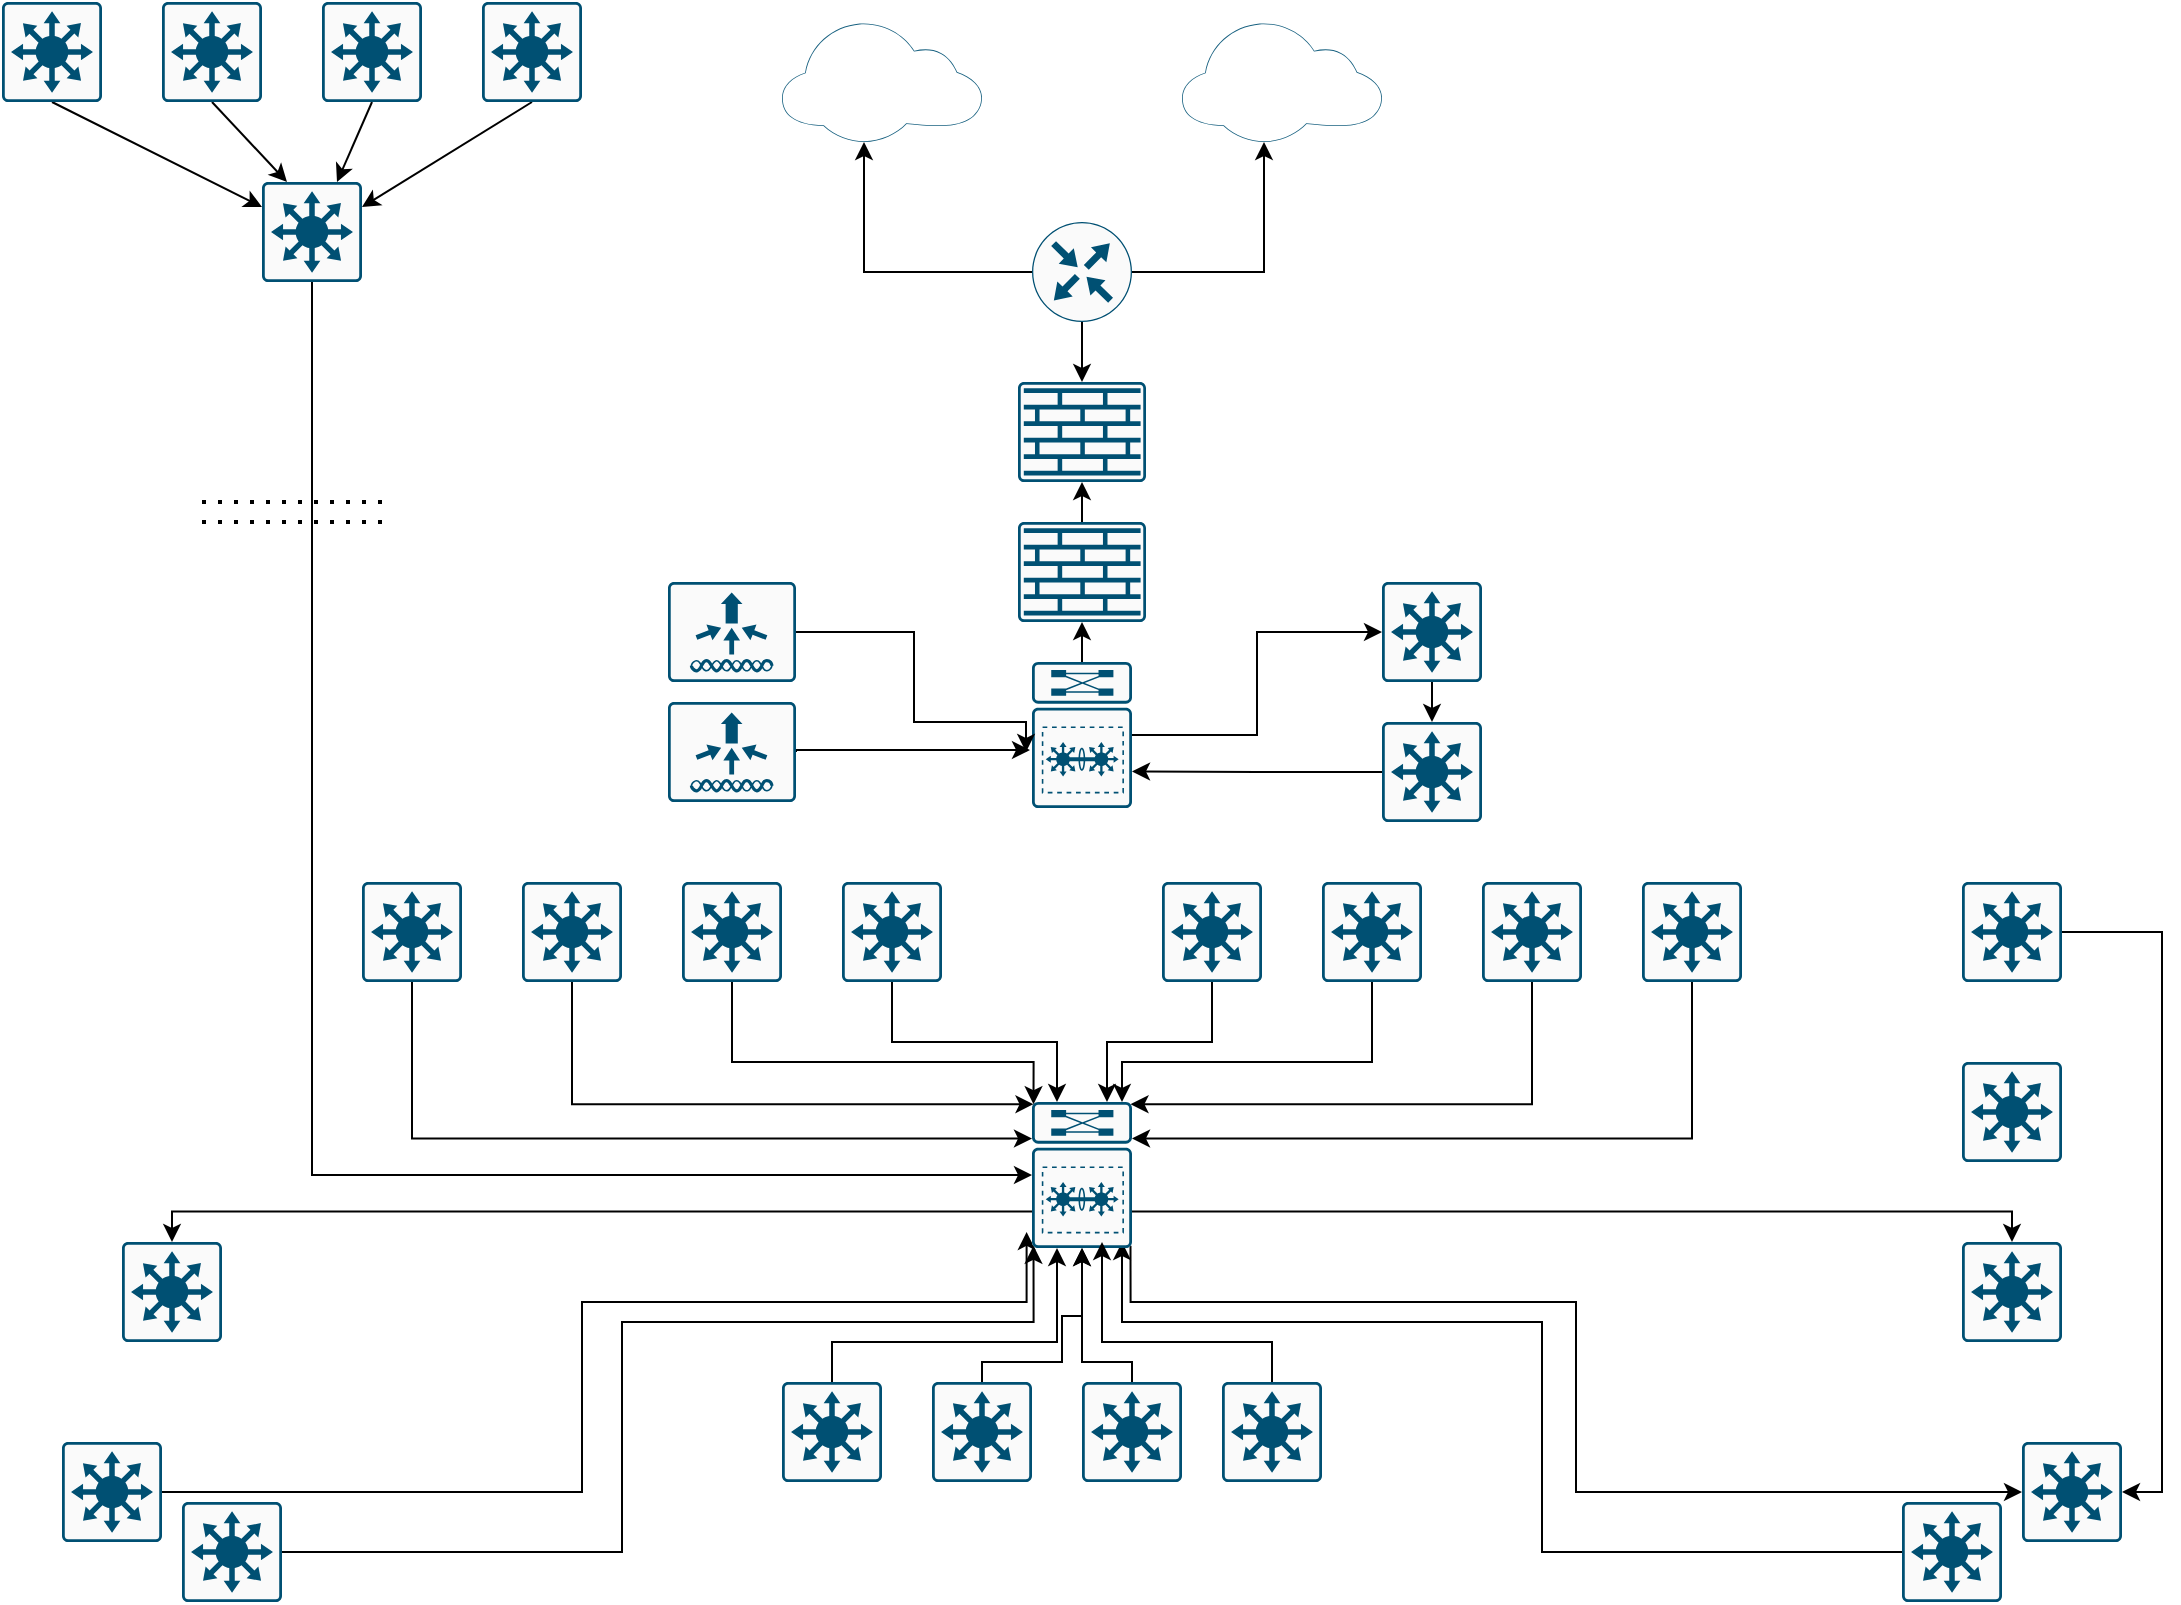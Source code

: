 <mxfile version="18.0.2" type="github">
  <diagram id="FriN-vtPURFgTbw2qRA8" name="Page-1">
    <mxGraphModel dx="1422" dy="761" grid="1" gridSize="10" guides="1" tooltips="1" connect="1" arrows="1" fold="1" page="1" pageScale="1" pageWidth="1100" pageHeight="850" math="0" shadow="0">
      <root>
        <mxCell id="0" />
        <mxCell id="1" parent="0" />
        <mxCell id="OypqnE4JQ_PSxYISH2HQ-80" style="edgeStyle=orthogonalEdgeStyle;rounded=0;orthogonalLoop=1;jettySize=auto;html=1;exitX=1;exitY=0.5;exitDx=0;exitDy=0;exitPerimeter=0;entryX=-0.054;entryY=0.89;entryDx=0;entryDy=0;entryPerimeter=0;" parent="1" source="OypqnE4JQ_PSxYISH2HQ-9" target="OypqnE4JQ_PSxYISH2HQ-18" edge="1">
          <mxGeometry relative="1" as="geometry">
            <Array as="points">
              <mxPoint x="300" y="775" />
              <mxPoint x="300" y="680" />
              <mxPoint x="522" y="680" />
            </Array>
          </mxGeometry>
        </mxCell>
        <mxCell id="OypqnE4JQ_PSxYISH2HQ-9" value="" style="sketch=0;points=[[0.015,0.015,0],[0.985,0.015,0],[0.985,0.985,0],[0.015,0.985,0],[0.25,0,0],[0.5,0,0],[0.75,0,0],[1,0.25,0],[1,0.5,0],[1,0.75,0],[0.75,1,0],[0.5,1,0],[0.25,1,0],[0,0.75,0],[0,0.5,0],[0,0.25,0]];verticalLabelPosition=bottom;html=1;verticalAlign=top;aspect=fixed;align=center;pointerEvents=1;shape=mxgraph.cisco19.rect;prIcon=l3_switch;fillColor=#FAFAFA;strokeColor=#005073;" parent="1" vertex="1">
          <mxGeometry x="40" y="750" width="50" height="50" as="geometry" />
        </mxCell>
        <mxCell id="OypqnE4JQ_PSxYISH2HQ-72" style="edgeStyle=orthogonalEdgeStyle;rounded=0;orthogonalLoop=1;jettySize=auto;html=1;exitX=1;exitY=0.5;exitDx=0;exitDy=0;exitPerimeter=0;entryX=0.015;entryY=0.985;entryDx=0;entryDy=0;entryPerimeter=0;" parent="1" source="OypqnE4JQ_PSxYISH2HQ-10" target="OypqnE4JQ_PSxYISH2HQ-18" edge="1">
          <mxGeometry relative="1" as="geometry">
            <Array as="points">
              <mxPoint x="320" y="805" />
              <mxPoint x="320" y="690" />
              <mxPoint x="526" y="690" />
            </Array>
          </mxGeometry>
        </mxCell>
        <mxCell id="OypqnE4JQ_PSxYISH2HQ-10" value="" style="sketch=0;points=[[0.015,0.015,0],[0.985,0.015,0],[0.985,0.985,0],[0.015,0.985,0],[0.25,0,0],[0.5,0,0],[0.75,0,0],[1,0.25,0],[1,0.5,0],[1,0.75,0],[0.75,1,0],[0.5,1,0],[0.25,1,0],[0,0.75,0],[0,0.5,0],[0,0.25,0]];verticalLabelPosition=bottom;html=1;verticalAlign=top;aspect=fixed;align=center;pointerEvents=1;shape=mxgraph.cisco19.rect;prIcon=l3_switch;fillColor=#FAFAFA;strokeColor=#005073;" parent="1" vertex="1">
          <mxGeometry x="100" y="780" width="50" height="50" as="geometry" />
        </mxCell>
        <mxCell id="OypqnE4JQ_PSxYISH2HQ-11" value="" style="sketch=0;points=[[0.015,0.015,0],[0.985,0.015,0],[0.985,0.985,0],[0.015,0.985,0],[0.25,0,0],[0.5,0,0],[0.75,0,0],[1,0.25,0],[1,0.5,0],[1,0.75,0],[0.75,1,0],[0.5,1,0],[0.25,1,0],[0,0.75,0],[0,0.5,0],[0,0.25,0]];verticalLabelPosition=bottom;html=1;verticalAlign=top;aspect=fixed;align=center;pointerEvents=1;shape=mxgraph.cisco19.rect;prIcon=l3_switch;fillColor=#FAFAFA;strokeColor=#005073;" parent="1" vertex="1">
          <mxGeometry x="70" y="650" width="50" height="50" as="geometry" />
        </mxCell>
        <mxCell id="OypqnE4JQ_PSxYISH2HQ-36" style="edgeStyle=orthogonalEdgeStyle;rounded=0;orthogonalLoop=1;jettySize=auto;html=1;exitX=1;exitY=0.5;exitDx=0;exitDy=0;exitPerimeter=0;entryX=1;entryY=0.5;entryDx=0;entryDy=0;entryPerimeter=0;" parent="1" source="OypqnE4JQ_PSxYISH2HQ-12" target="OypqnE4JQ_PSxYISH2HQ-16" edge="1">
          <mxGeometry relative="1" as="geometry" />
        </mxCell>
        <mxCell id="OypqnE4JQ_PSxYISH2HQ-12" value="" style="sketch=0;points=[[0.015,0.015,0],[0.985,0.015,0],[0.985,0.985,0],[0.015,0.985,0],[0.25,0,0],[0.5,0,0],[0.75,0,0],[1,0.25,0],[1,0.5,0],[1,0.75,0],[0.75,1,0],[0.5,1,0],[0.25,1,0],[0,0.75,0],[0,0.5,0],[0,0.25,0]];verticalLabelPosition=bottom;html=1;verticalAlign=top;aspect=fixed;align=center;pointerEvents=1;shape=mxgraph.cisco19.rect;prIcon=l3_switch;fillColor=#FAFAFA;strokeColor=#005073;" parent="1" vertex="1">
          <mxGeometry x="990" y="470" width="50" height="50" as="geometry" />
        </mxCell>
        <mxCell id="OypqnE4JQ_PSxYISH2HQ-13" value="" style="sketch=0;points=[[0.015,0.015,0],[0.985,0.015,0],[0.985,0.985,0],[0.015,0.985,0],[0.25,0,0],[0.5,0,0],[0.75,0,0],[1,0.25,0],[1,0.5,0],[1,0.75,0],[0.75,1,0],[0.5,1,0],[0.25,1,0],[0,0.75,0],[0,0.5,0],[0,0.25,0]];verticalLabelPosition=bottom;html=1;verticalAlign=top;aspect=fixed;align=center;pointerEvents=1;shape=mxgraph.cisco19.rect;prIcon=l3_switch;fillColor=#FAFAFA;strokeColor=#005073;" parent="1" vertex="1">
          <mxGeometry x="990" y="560" width="50" height="50" as="geometry" />
        </mxCell>
        <object label="" id="OypqnE4JQ_PSxYISH2HQ-14">
          <mxCell style="sketch=0;points=[[0.015,0.015,0],[0.985,0.015,0],[0.985,0.985,0],[0.015,0.985,0],[0.25,0,0],[0.5,0,0],[0.75,0,0],[1,0.25,0],[1,0.5,0],[1,0.75,0],[0.75,1,0],[0.5,1,0],[0.25,1,0],[0,0.75,0],[0,0.5,0],[0,0.25,0]];verticalLabelPosition=bottom;html=1;verticalAlign=top;aspect=fixed;align=center;pointerEvents=1;shape=mxgraph.cisco19.rect;prIcon=l3_switch;fillColor=#FAFAFA;strokeColor=#005073;" parent="1" vertex="1">
            <mxGeometry x="990" y="650" width="50" height="50" as="geometry" />
          </mxCell>
        </object>
        <mxCell id="OypqnE4JQ_PSxYISH2HQ-74" style="edgeStyle=orthogonalEdgeStyle;rounded=0;orthogonalLoop=1;jettySize=auto;html=1;exitX=0;exitY=0.5;exitDx=0;exitDy=0;exitPerimeter=0;" parent="1" source="OypqnE4JQ_PSxYISH2HQ-15" edge="1">
          <mxGeometry relative="1" as="geometry">
            <mxPoint x="570" y="650" as="targetPoint" />
            <Array as="points">
              <mxPoint x="780" y="805" />
              <mxPoint x="780" y="690" />
              <mxPoint x="570" y="690" />
            </Array>
          </mxGeometry>
        </mxCell>
        <mxCell id="OypqnE4JQ_PSxYISH2HQ-15" value="" style="sketch=0;points=[[0.015,0.015,0],[0.985,0.015,0],[0.985,0.985,0],[0.015,0.985,0],[0.25,0,0],[0.5,0,0],[0.75,0,0],[1,0.25,0],[1,0.5,0],[1,0.75,0],[0.75,1,0],[0.5,1,0],[0.25,1,0],[0,0.75,0],[0,0.5,0],[0,0.25,0]];verticalLabelPosition=bottom;html=1;verticalAlign=top;aspect=fixed;align=center;pointerEvents=1;shape=mxgraph.cisco19.rect;prIcon=l3_switch;fillColor=#FAFAFA;strokeColor=#005073;" parent="1" vertex="1">
          <mxGeometry x="960" y="780" width="50" height="50" as="geometry" />
        </mxCell>
        <mxCell id="OypqnE4JQ_PSxYISH2HQ-16" value="" style="sketch=0;points=[[0.015,0.015,0],[0.985,0.015,0],[0.985,0.985,0],[0.015,0.985,0],[0.25,0,0],[0.5,0,0],[0.75,0,0],[1,0.25,0],[1,0.5,0],[1,0.75,0],[0.75,1,0],[0.5,1,0],[0.25,1,0],[0,0.75,0],[0,0.5,0],[0,0.25,0]];verticalLabelPosition=bottom;html=1;verticalAlign=top;aspect=fixed;align=center;pointerEvents=1;shape=mxgraph.cisco19.rect;prIcon=l3_switch;fillColor=#FAFAFA;strokeColor=#005073;" parent="1" vertex="1">
          <mxGeometry x="1020" y="750" width="50" height="50" as="geometry" />
        </mxCell>
        <mxCell id="OypqnE4JQ_PSxYISH2HQ-69" style="edgeStyle=orthogonalEdgeStyle;rounded=0;orthogonalLoop=1;jettySize=auto;html=1;exitX=0;exitY=0.75;exitDx=0;exitDy=0;exitPerimeter=0;entryX=0.5;entryY=0;entryDx=0;entryDy=0;entryPerimeter=0;" parent="1" source="OypqnE4JQ_PSxYISH2HQ-18" target="OypqnE4JQ_PSxYISH2HQ-11" edge="1">
          <mxGeometry relative="1" as="geometry">
            <Array as="points">
              <mxPoint x="95" y="635" />
            </Array>
          </mxGeometry>
        </mxCell>
        <mxCell id="OypqnE4JQ_PSxYISH2HQ-70" style="edgeStyle=orthogonalEdgeStyle;rounded=0;orthogonalLoop=1;jettySize=auto;html=1;exitX=1;exitY=0.75;exitDx=0;exitDy=0;exitPerimeter=0;entryX=0.5;entryY=0;entryDx=0;entryDy=0;entryPerimeter=0;" parent="1" source="OypqnE4JQ_PSxYISH2HQ-18" target="OypqnE4JQ_PSxYISH2HQ-14" edge="1">
          <mxGeometry relative="1" as="geometry">
            <Array as="points">
              <mxPoint x="1015" y="635" />
            </Array>
          </mxGeometry>
        </mxCell>
        <mxCell id="OypqnE4JQ_PSxYISH2HQ-73" style="edgeStyle=orthogonalEdgeStyle;rounded=0;orthogonalLoop=1;jettySize=auto;html=1;exitX=0.985;exitY=0.985;exitDx=0;exitDy=0;exitPerimeter=0;entryX=0;entryY=0.5;entryDx=0;entryDy=0;entryPerimeter=0;" parent="1" source="OypqnE4JQ_PSxYISH2HQ-18" target="OypqnE4JQ_PSxYISH2HQ-16" edge="1">
          <mxGeometry relative="1" as="geometry">
            <Array as="points">
              <mxPoint x="574" y="680" />
              <mxPoint x="797" y="680" />
              <mxPoint x="797" y="775" />
            </Array>
          </mxGeometry>
        </mxCell>
        <mxCell id="OypqnE4JQ_PSxYISH2HQ-18" value="" style="sketch=0;points=[[0.015,0.015,0],[0.985,0.015,0],[0.985,0.985,0],[0.015,0.985,0],[0.25,0,0],[0.5,0,0],[0.75,0,0],[1,0.25,0],[1,0.5,0],[1,0.75,0],[0.75,1,0],[0.5,1,0],[0.25,1,0],[0,0.75,0],[0,0.5,0],[0,0.25,0]];verticalLabelPosition=bottom;html=1;verticalAlign=top;aspect=fixed;align=center;pointerEvents=1;shape=mxgraph.cisco19.rect;prIcon=6500_vss;fillColor=#FAFAFA;strokeColor=#005073;" parent="1" vertex="1">
          <mxGeometry x="525" y="580" width="50" height="73" as="geometry" />
        </mxCell>
        <mxCell id="OypqnE4JQ_PSxYISH2HQ-25" style="edgeStyle=none;rounded=0;orthogonalLoop=1;jettySize=auto;html=1;exitX=0.5;exitY=1;exitDx=0;exitDy=0;exitPerimeter=0;entryX=0;entryY=0.25;entryDx=0;entryDy=0;entryPerimeter=0;" parent="1" source="OypqnE4JQ_PSxYISH2HQ-19" target="OypqnE4JQ_PSxYISH2HQ-20" edge="1">
          <mxGeometry relative="1" as="geometry" />
        </mxCell>
        <mxCell id="OypqnE4JQ_PSxYISH2HQ-19" value="" style="sketch=0;points=[[0.015,0.015,0],[0.985,0.015,0],[0.985,0.985,0],[0.015,0.985,0],[0.25,0,0],[0.5,0,0],[0.75,0,0],[1,0.25,0],[1,0.5,0],[1,0.75,0],[0.75,1,0],[0.5,1,0],[0.25,1,0],[0,0.75,0],[0,0.5,0],[0,0.25,0]];verticalLabelPosition=bottom;html=1;verticalAlign=top;aspect=fixed;align=center;pointerEvents=1;shape=mxgraph.cisco19.rect;prIcon=l3_switch;fillColor=#FAFAFA;strokeColor=#005073;" parent="1" vertex="1">
          <mxGeometry x="10" y="30" width="50" height="50" as="geometry" />
        </mxCell>
        <mxCell id="OypqnE4JQ_PSxYISH2HQ-46" style="edgeStyle=orthogonalEdgeStyle;rounded=0;orthogonalLoop=1;jettySize=auto;html=1;exitX=0.5;exitY=1;exitDx=0;exitDy=0;exitPerimeter=0;entryX=0;entryY=0.5;entryDx=0;entryDy=0;entryPerimeter=0;" parent="1" source="OypqnE4JQ_PSxYISH2HQ-20" target="OypqnE4JQ_PSxYISH2HQ-18" edge="1">
          <mxGeometry relative="1" as="geometry" />
        </mxCell>
        <mxCell id="OypqnE4JQ_PSxYISH2HQ-20" value="" style="sketch=0;points=[[0.015,0.015,0],[0.985,0.015,0],[0.985,0.985,0],[0.015,0.985,0],[0.25,0,0],[0.5,0,0],[0.75,0,0],[1,0.25,0],[1,0.5,0],[1,0.75,0],[0.75,1,0],[0.5,1,0],[0.25,1,0],[0,0.75,0],[0,0.5,0],[0,0.25,0]];verticalLabelPosition=bottom;html=1;verticalAlign=top;aspect=fixed;align=center;pointerEvents=1;shape=mxgraph.cisco19.rect;prIcon=l3_switch;fillColor=#FAFAFA;strokeColor=#005073;" parent="1" vertex="1">
          <mxGeometry x="140" y="120" width="50" height="50" as="geometry" />
        </mxCell>
        <mxCell id="OypqnE4JQ_PSxYISH2HQ-26" style="edgeStyle=none;rounded=0;orthogonalLoop=1;jettySize=auto;html=1;exitX=0.5;exitY=1;exitDx=0;exitDy=0;exitPerimeter=0;entryX=0.25;entryY=0;entryDx=0;entryDy=0;entryPerimeter=0;" parent="1" source="OypqnE4JQ_PSxYISH2HQ-21" target="OypqnE4JQ_PSxYISH2HQ-20" edge="1">
          <mxGeometry relative="1" as="geometry" />
        </mxCell>
        <mxCell id="OypqnE4JQ_PSxYISH2HQ-21" value="" style="sketch=0;points=[[0.015,0.015,0],[0.985,0.015,0],[0.985,0.985,0],[0.015,0.985,0],[0.25,0,0],[0.5,0,0],[0.75,0,0],[1,0.25,0],[1,0.5,0],[1,0.75,0],[0.75,1,0],[0.5,1,0],[0.25,1,0],[0,0.75,0],[0,0.5,0],[0,0.25,0]];verticalLabelPosition=bottom;html=1;verticalAlign=top;aspect=fixed;align=center;pointerEvents=1;shape=mxgraph.cisco19.rect;prIcon=l3_switch;fillColor=#FAFAFA;strokeColor=#005073;" parent="1" vertex="1">
          <mxGeometry x="90" y="30" width="50" height="50" as="geometry" />
        </mxCell>
        <mxCell id="OypqnE4JQ_PSxYISH2HQ-27" style="edgeStyle=none;rounded=0;orthogonalLoop=1;jettySize=auto;html=1;exitX=0.5;exitY=1;exitDx=0;exitDy=0;exitPerimeter=0;entryX=0.75;entryY=0;entryDx=0;entryDy=0;entryPerimeter=0;" parent="1" source="OypqnE4JQ_PSxYISH2HQ-22" target="OypqnE4JQ_PSxYISH2HQ-20" edge="1">
          <mxGeometry relative="1" as="geometry" />
        </mxCell>
        <mxCell id="OypqnE4JQ_PSxYISH2HQ-22" value="" style="sketch=0;points=[[0.015,0.015,0],[0.985,0.015,0],[0.985,0.985,0],[0.015,0.985,0],[0.25,0,0],[0.5,0,0],[0.75,0,0],[1,0.25,0],[1,0.5,0],[1,0.75,0],[0.75,1,0],[0.5,1,0],[0.25,1,0],[0,0.75,0],[0,0.5,0],[0,0.25,0]];verticalLabelPosition=bottom;html=1;verticalAlign=top;aspect=fixed;align=center;pointerEvents=1;shape=mxgraph.cisco19.rect;prIcon=l3_switch;fillColor=#FAFAFA;strokeColor=#005073;" parent="1" vertex="1">
          <mxGeometry x="170" y="30" width="50" height="50" as="geometry" />
        </mxCell>
        <mxCell id="OypqnE4JQ_PSxYISH2HQ-28" style="edgeStyle=none;rounded=0;orthogonalLoop=1;jettySize=auto;html=1;exitX=0.5;exitY=1;exitDx=0;exitDy=0;exitPerimeter=0;entryX=1;entryY=0.25;entryDx=0;entryDy=0;entryPerimeter=0;" parent="1" source="OypqnE4JQ_PSxYISH2HQ-23" target="OypqnE4JQ_PSxYISH2HQ-20" edge="1">
          <mxGeometry relative="1" as="geometry" />
        </mxCell>
        <mxCell id="OypqnE4JQ_PSxYISH2HQ-23" value="" style="sketch=0;points=[[0.015,0.015,0],[0.985,0.015,0],[0.985,0.985,0],[0.015,0.985,0],[0.25,0,0],[0.5,0,0],[0.75,0,0],[1,0.25,0],[1,0.5,0],[1,0.75,0],[0.75,1,0],[0.5,1,0],[0.25,1,0],[0,0.75,0],[0,0.5,0],[0,0.25,0]];verticalLabelPosition=bottom;html=1;verticalAlign=top;aspect=fixed;align=center;pointerEvents=1;shape=mxgraph.cisco19.rect;prIcon=l3_switch;fillColor=#FAFAFA;strokeColor=#005073;" parent="1" vertex="1">
          <mxGeometry x="250" y="30" width="50" height="50" as="geometry" />
        </mxCell>
        <mxCell id="OypqnE4JQ_PSxYISH2HQ-49" style="edgeStyle=orthogonalEdgeStyle;rounded=0;orthogonalLoop=1;jettySize=auto;html=1;exitX=0.5;exitY=1;exitDx=0;exitDy=0;exitPerimeter=0;entryX=0;entryY=0.25;entryDx=0;entryDy=0;entryPerimeter=0;" parent="1" source="OypqnE4JQ_PSxYISH2HQ-37" target="OypqnE4JQ_PSxYISH2HQ-18" edge="1">
          <mxGeometry relative="1" as="geometry" />
        </mxCell>
        <mxCell id="OypqnE4JQ_PSxYISH2HQ-37" value="" style="sketch=0;points=[[0.015,0.015,0],[0.985,0.015,0],[0.985,0.985,0],[0.015,0.985,0],[0.25,0,0],[0.5,0,0],[0.75,0,0],[1,0.25,0],[1,0.5,0],[1,0.75,0],[0.75,1,0],[0.5,1,0],[0.25,1,0],[0,0.75,0],[0,0.5,0],[0,0.25,0]];verticalLabelPosition=bottom;html=1;verticalAlign=top;aspect=fixed;align=center;pointerEvents=1;shape=mxgraph.cisco19.rect;prIcon=l3_switch;fillColor=#FAFAFA;strokeColor=#005073;" parent="1" vertex="1">
          <mxGeometry x="190" y="470" width="50" height="50" as="geometry" />
        </mxCell>
        <mxCell id="OypqnE4JQ_PSxYISH2HQ-50" style="edgeStyle=orthogonalEdgeStyle;rounded=0;orthogonalLoop=1;jettySize=auto;html=1;exitX=0.5;exitY=1;exitDx=0;exitDy=0;exitPerimeter=0;entryX=0.015;entryY=0.015;entryDx=0;entryDy=0;entryPerimeter=0;" parent="1" source="OypqnE4JQ_PSxYISH2HQ-38" target="OypqnE4JQ_PSxYISH2HQ-18" edge="1">
          <mxGeometry relative="1" as="geometry" />
        </mxCell>
        <mxCell id="OypqnE4JQ_PSxYISH2HQ-38" value="" style="sketch=0;points=[[0.015,0.015,0],[0.985,0.015,0],[0.985,0.985,0],[0.015,0.985,0],[0.25,0,0],[0.5,0,0],[0.75,0,0],[1,0.25,0],[1,0.5,0],[1,0.75,0],[0.75,1,0],[0.5,1,0],[0.25,1,0],[0,0.75,0],[0,0.5,0],[0,0.25,0]];verticalLabelPosition=bottom;html=1;verticalAlign=top;aspect=fixed;align=center;pointerEvents=1;shape=mxgraph.cisco19.rect;prIcon=l3_switch;fillColor=#FAFAFA;strokeColor=#005073;" parent="1" vertex="1">
          <mxGeometry x="270" y="470" width="50" height="50" as="geometry" />
        </mxCell>
        <mxCell id="OypqnE4JQ_PSxYISH2HQ-64" style="edgeStyle=orthogonalEdgeStyle;rounded=0;orthogonalLoop=1;jettySize=auto;html=1;exitX=0.5;exitY=1;exitDx=0;exitDy=0;exitPerimeter=0;entryX=0.015;entryY=0.015;entryDx=0;entryDy=0;entryPerimeter=0;" parent="1" source="OypqnE4JQ_PSxYISH2HQ-39" target="OypqnE4JQ_PSxYISH2HQ-18" edge="1">
          <mxGeometry relative="1" as="geometry">
            <Array as="points">
              <mxPoint x="375" y="560" />
              <mxPoint x="526" y="560" />
            </Array>
          </mxGeometry>
        </mxCell>
        <mxCell id="OypqnE4JQ_PSxYISH2HQ-39" value="" style="sketch=0;points=[[0.015,0.015,0],[0.985,0.015,0],[0.985,0.985,0],[0.015,0.985,0],[0.25,0,0],[0.5,0,0],[0.75,0,0],[1,0.25,0],[1,0.5,0],[1,0.75,0],[0.75,1,0],[0.5,1,0],[0.25,1,0],[0,0.75,0],[0,0.5,0],[0,0.25,0]];verticalLabelPosition=bottom;html=1;verticalAlign=top;aspect=fixed;align=center;pointerEvents=1;shape=mxgraph.cisco19.rect;prIcon=l3_switch;fillColor=#FAFAFA;strokeColor=#005073;" parent="1" vertex="1">
          <mxGeometry x="350" y="470" width="50" height="50" as="geometry" />
        </mxCell>
        <mxCell id="OypqnE4JQ_PSxYISH2HQ-63" style="edgeStyle=orthogonalEdgeStyle;rounded=0;orthogonalLoop=1;jettySize=auto;html=1;exitX=0.5;exitY=1;exitDx=0;exitDy=0;exitPerimeter=0;entryX=0.25;entryY=0;entryDx=0;entryDy=0;entryPerimeter=0;" parent="1" source="OypqnE4JQ_PSxYISH2HQ-40" target="OypqnE4JQ_PSxYISH2HQ-18" edge="1">
          <mxGeometry relative="1" as="geometry">
            <Array as="points">
              <mxPoint x="455" y="550" />
              <mxPoint x="537" y="550" />
            </Array>
          </mxGeometry>
        </mxCell>
        <mxCell id="OypqnE4JQ_PSxYISH2HQ-40" value="" style="sketch=0;points=[[0.015,0.015,0],[0.985,0.015,0],[0.985,0.985,0],[0.015,0.985,0],[0.25,0,0],[0.5,0,0],[0.75,0,0],[1,0.25,0],[1,0.5,0],[1,0.75,0],[0.75,1,0],[0.5,1,0],[0.25,1,0],[0,0.75,0],[0,0.5,0],[0,0.25,0]];verticalLabelPosition=bottom;html=1;verticalAlign=top;aspect=fixed;align=center;pointerEvents=1;shape=mxgraph.cisco19.rect;prIcon=l3_switch;fillColor=#FAFAFA;strokeColor=#005073;" parent="1" vertex="1">
          <mxGeometry x="430" y="470" width="50" height="50" as="geometry" />
        </mxCell>
        <mxCell id="OypqnE4JQ_PSxYISH2HQ-54" style="edgeStyle=orthogonalEdgeStyle;rounded=0;orthogonalLoop=1;jettySize=auto;html=1;exitX=0.5;exitY=1;exitDx=0;exitDy=0;exitPerimeter=0;entryX=0.75;entryY=0;entryDx=0;entryDy=0;entryPerimeter=0;" parent="1" source="OypqnE4JQ_PSxYISH2HQ-41" target="OypqnE4JQ_PSxYISH2HQ-18" edge="1">
          <mxGeometry relative="1" as="geometry" />
        </mxCell>
        <mxCell id="OypqnE4JQ_PSxYISH2HQ-41" value="" style="sketch=0;points=[[0.015,0.015,0],[0.985,0.015,0],[0.985,0.985,0],[0.015,0.985,0],[0.25,0,0],[0.5,0,0],[0.75,0,0],[1,0.25,0],[1,0.5,0],[1,0.75,0],[0.75,1,0],[0.5,1,0],[0.25,1,0],[0,0.75,0],[0,0.5,0],[0,0.25,0]];verticalLabelPosition=bottom;html=1;verticalAlign=top;aspect=fixed;align=center;pointerEvents=1;shape=mxgraph.cisco19.rect;prIcon=l3_switch;fillColor=#FAFAFA;strokeColor=#005073;" parent="1" vertex="1">
          <mxGeometry x="590" y="470" width="50" height="50" as="geometry" />
        </mxCell>
        <mxCell id="OypqnE4JQ_PSxYISH2HQ-55" style="edgeStyle=orthogonalEdgeStyle;rounded=0;orthogonalLoop=1;jettySize=auto;html=1;exitX=0.5;exitY=1;exitDx=0;exitDy=0;exitPerimeter=0;" parent="1" source="OypqnE4JQ_PSxYISH2HQ-42" edge="1">
          <mxGeometry relative="1" as="geometry">
            <mxPoint x="570" y="580" as="targetPoint" />
            <Array as="points">
              <mxPoint x="695" y="560" />
              <mxPoint x="570" y="560" />
            </Array>
          </mxGeometry>
        </mxCell>
        <mxCell id="OypqnE4JQ_PSxYISH2HQ-42" value="" style="sketch=0;points=[[0.015,0.015,0],[0.985,0.015,0],[0.985,0.985,0],[0.015,0.985,0],[0.25,0,0],[0.5,0,0],[0.75,0,0],[1,0.25,0],[1,0.5,0],[1,0.75,0],[0.75,1,0],[0.5,1,0],[0.25,1,0],[0,0.75,0],[0,0.5,0],[0,0.25,0]];verticalLabelPosition=bottom;html=1;verticalAlign=top;aspect=fixed;align=center;pointerEvents=1;shape=mxgraph.cisco19.rect;prIcon=l3_switch;fillColor=#FAFAFA;strokeColor=#005073;" parent="1" vertex="1">
          <mxGeometry x="670" y="470" width="50" height="50" as="geometry" />
        </mxCell>
        <mxCell id="OypqnE4JQ_PSxYISH2HQ-56" style="edgeStyle=orthogonalEdgeStyle;rounded=0;orthogonalLoop=1;jettySize=auto;html=1;exitX=0.5;exitY=1;exitDx=0;exitDy=0;exitPerimeter=0;entryX=0.985;entryY=0.015;entryDx=0;entryDy=0;entryPerimeter=0;" parent="1" source="OypqnE4JQ_PSxYISH2HQ-43" target="OypqnE4JQ_PSxYISH2HQ-18" edge="1">
          <mxGeometry relative="1" as="geometry" />
        </mxCell>
        <mxCell id="OypqnE4JQ_PSxYISH2HQ-43" value="" style="sketch=0;points=[[0.015,0.015,0],[0.985,0.015,0],[0.985,0.985,0],[0.015,0.985,0],[0.25,0,0],[0.5,0,0],[0.75,0,0],[1,0.25,0],[1,0.5,0],[1,0.75,0],[0.75,1,0],[0.5,1,0],[0.25,1,0],[0,0.75,0],[0,0.5,0],[0,0.25,0]];verticalLabelPosition=bottom;html=1;verticalAlign=top;aspect=fixed;align=center;pointerEvents=1;shape=mxgraph.cisco19.rect;prIcon=l3_switch;fillColor=#FAFAFA;strokeColor=#005073;" parent="1" vertex="1">
          <mxGeometry x="750" y="470" width="50" height="50" as="geometry" />
        </mxCell>
        <mxCell id="OypqnE4JQ_PSxYISH2HQ-57" style="edgeStyle=orthogonalEdgeStyle;rounded=0;orthogonalLoop=1;jettySize=auto;html=1;exitX=0.5;exitY=1;exitDx=0;exitDy=0;exitPerimeter=0;entryX=1;entryY=0.25;entryDx=0;entryDy=0;entryPerimeter=0;" parent="1" source="OypqnE4JQ_PSxYISH2HQ-44" target="OypqnE4JQ_PSxYISH2HQ-18" edge="1">
          <mxGeometry relative="1" as="geometry" />
        </mxCell>
        <mxCell id="OypqnE4JQ_PSxYISH2HQ-44" value="" style="sketch=0;points=[[0.015,0.015,0],[0.985,0.015,0],[0.985,0.985,0],[0.015,0.985,0],[0.25,0,0],[0.5,0,0],[0.75,0,0],[1,0.25,0],[1,0.5,0],[1,0.75,0],[0.75,1,0],[0.5,1,0],[0.25,1,0],[0,0.75,0],[0,0.5,0],[0,0.25,0]];verticalLabelPosition=bottom;html=1;verticalAlign=top;aspect=fixed;align=center;pointerEvents=1;shape=mxgraph.cisco19.rect;prIcon=l3_switch;fillColor=#FAFAFA;strokeColor=#005073;" parent="1" vertex="1">
          <mxGeometry x="830" y="470" width="50" height="50" as="geometry" />
        </mxCell>
        <mxCell id="OypqnE4JQ_PSxYISH2HQ-47" value="" style="endArrow=none;dashed=1;html=1;dashPattern=1 3;strokeWidth=2;rounded=0;" parent="1" edge="1">
          <mxGeometry width="50" height="50" relative="1" as="geometry">
            <mxPoint x="110" y="280" as="sourcePoint" />
            <mxPoint x="200" y="280" as="targetPoint" />
          </mxGeometry>
        </mxCell>
        <mxCell id="OypqnE4JQ_PSxYISH2HQ-48" value="" style="endArrow=none;dashed=1;html=1;dashPattern=1 3;strokeWidth=2;rounded=0;" parent="1" edge="1">
          <mxGeometry width="50" height="50" relative="1" as="geometry">
            <mxPoint x="110" y="290" as="sourcePoint" />
            <mxPoint x="200" y="290" as="targetPoint" />
          </mxGeometry>
        </mxCell>
        <mxCell id="OypqnE4JQ_PSxYISH2HQ-79" style="edgeStyle=orthogonalEdgeStyle;rounded=0;orthogonalLoop=1;jettySize=auto;html=1;exitX=0.5;exitY=0;exitDx=0;exitDy=0;exitPerimeter=0;entryX=0.25;entryY=1;entryDx=0;entryDy=0;entryPerimeter=0;" parent="1" source="OypqnE4JQ_PSxYISH2HQ-65" target="OypqnE4JQ_PSxYISH2HQ-18" edge="1">
          <mxGeometry relative="1" as="geometry">
            <Array as="points">
              <mxPoint x="425" y="700" />
              <mxPoint x="538" y="700" />
            </Array>
          </mxGeometry>
        </mxCell>
        <mxCell id="OypqnE4JQ_PSxYISH2HQ-65" value="" style="sketch=0;points=[[0.015,0.015,0],[0.985,0.015,0],[0.985,0.985,0],[0.015,0.985,0],[0.25,0,0],[0.5,0,0],[0.75,0,0],[1,0.25,0],[1,0.5,0],[1,0.75,0],[0.75,1,0],[0.5,1,0],[0.25,1,0],[0,0.75,0],[0,0.5,0],[0,0.25,0]];verticalLabelPosition=bottom;html=1;verticalAlign=top;aspect=fixed;align=center;pointerEvents=1;shape=mxgraph.cisco19.rect;prIcon=l3_switch;fillColor=#FAFAFA;strokeColor=#005073;" parent="1" vertex="1">
          <mxGeometry x="400" y="720" width="50" height="50" as="geometry" />
        </mxCell>
        <mxCell id="OypqnE4JQ_PSxYISH2HQ-75" style="edgeStyle=orthogonalEdgeStyle;rounded=0;orthogonalLoop=1;jettySize=auto;html=1;exitX=0.5;exitY=0;exitDx=0;exitDy=0;exitPerimeter=0;entryX=0.5;entryY=1;entryDx=0;entryDy=0;entryPerimeter=0;" parent="1" source="OypqnE4JQ_PSxYISH2HQ-66" target="OypqnE4JQ_PSxYISH2HQ-18" edge="1">
          <mxGeometry relative="1" as="geometry">
            <Array as="points">
              <mxPoint x="500" y="710" />
              <mxPoint x="540" y="710" />
              <mxPoint x="540" y="687" />
              <mxPoint x="550" y="687" />
            </Array>
          </mxGeometry>
        </mxCell>
        <mxCell id="OypqnE4JQ_PSxYISH2HQ-66" value="" style="sketch=0;points=[[0.015,0.015,0],[0.985,0.015,0],[0.985,0.985,0],[0.015,0.985,0],[0.25,0,0],[0.5,0,0],[0.75,0,0],[1,0.25,0],[1,0.5,0],[1,0.75,0],[0.75,1,0],[0.5,1,0],[0.25,1,0],[0,0.75,0],[0,0.5,0],[0,0.25,0]];verticalLabelPosition=bottom;html=1;verticalAlign=top;aspect=fixed;align=center;pointerEvents=1;shape=mxgraph.cisco19.rect;prIcon=l3_switch;fillColor=#FAFAFA;strokeColor=#005073;" parent="1" vertex="1">
          <mxGeometry x="475" y="720" width="50" height="50" as="geometry" />
        </mxCell>
        <mxCell id="OypqnE4JQ_PSxYISH2HQ-77" style="edgeStyle=orthogonalEdgeStyle;rounded=0;orthogonalLoop=1;jettySize=auto;html=1;exitX=0.5;exitY=0;exitDx=0;exitDy=0;exitPerimeter=0;entryX=0.5;entryY=1;entryDx=0;entryDy=0;entryPerimeter=0;" parent="1" source="OypqnE4JQ_PSxYISH2HQ-67" target="OypqnE4JQ_PSxYISH2HQ-18" edge="1">
          <mxGeometry relative="1" as="geometry">
            <Array as="points">
              <mxPoint x="575" y="710" />
              <mxPoint x="550" y="710" />
            </Array>
          </mxGeometry>
        </mxCell>
        <mxCell id="OypqnE4JQ_PSxYISH2HQ-67" value="" style="sketch=0;points=[[0.015,0.015,0],[0.985,0.015,0],[0.985,0.985,0],[0.015,0.985,0],[0.25,0,0],[0.5,0,0],[0.75,0,0],[1,0.25,0],[1,0.5,0],[1,0.75,0],[0.75,1,0],[0.5,1,0],[0.25,1,0],[0,0.75,0],[0,0.5,0],[0,0.25,0]];verticalLabelPosition=bottom;html=1;verticalAlign=top;aspect=fixed;align=center;pointerEvents=1;shape=mxgraph.cisco19.rect;prIcon=l3_switch;fillColor=#FAFAFA;strokeColor=#005073;" parent="1" vertex="1">
          <mxGeometry x="550" y="720" width="50" height="50" as="geometry" />
        </mxCell>
        <mxCell id="OypqnE4JQ_PSxYISH2HQ-78" style="edgeStyle=orthogonalEdgeStyle;rounded=0;orthogonalLoop=1;jettySize=auto;html=1;exitX=0.5;exitY=0;exitDx=0;exitDy=0;exitPerimeter=0;entryX=0.7;entryY=0.959;entryDx=0;entryDy=0;entryPerimeter=0;" parent="1" source="OypqnE4JQ_PSxYISH2HQ-68" target="OypqnE4JQ_PSxYISH2HQ-18" edge="1">
          <mxGeometry relative="1" as="geometry">
            <Array as="points">
              <mxPoint x="645" y="700" />
              <mxPoint x="560" y="700" />
            </Array>
          </mxGeometry>
        </mxCell>
        <mxCell id="OypqnE4JQ_PSxYISH2HQ-68" value="" style="sketch=0;points=[[0.015,0.015,0],[0.985,0.015,0],[0.985,0.985,0],[0.015,0.985,0],[0.25,0,0],[0.5,0,0],[0.75,0,0],[1,0.25,0],[1,0.5,0],[1,0.75,0],[0.75,1,0],[0.5,1,0],[0.25,1,0],[0,0.75,0],[0,0.5,0],[0,0.25,0]];verticalLabelPosition=bottom;html=1;verticalAlign=top;aspect=fixed;align=center;pointerEvents=1;shape=mxgraph.cisco19.rect;prIcon=l3_switch;fillColor=#FAFAFA;strokeColor=#005073;" parent="1" vertex="1">
          <mxGeometry x="620" y="720" width="50" height="50" as="geometry" />
        </mxCell>
        <mxCell id="R2XJ4uEHDBm3MuejXHk6-14" style="edgeStyle=orthogonalEdgeStyle;rounded=0;orthogonalLoop=1;jettySize=auto;html=1;exitX=0.5;exitY=0;exitDx=0;exitDy=0;exitPerimeter=0;entryX=0.5;entryY=1;entryDx=0;entryDy=0;entryPerimeter=0;" edge="1" parent="1" source="OypqnE4JQ_PSxYISH2HQ-81" target="R2XJ4uEHDBm3MuejXHk6-13">
          <mxGeometry relative="1" as="geometry" />
        </mxCell>
        <mxCell id="OypqnE4JQ_PSxYISH2HQ-81" value="" style="sketch=0;points=[[0.015,0.015,0],[0.985,0.015,0],[0.985,0.985,0],[0.015,0.985,0],[0.25,0,0],[0.5,0,0],[0.75,0,0],[1,0.25,0],[1,0.5,0],[1,0.75,0],[0.75,1,0],[0.5,1,0],[0.25,1,0],[0,0.75,0],[0,0.5,0],[0,0.25,0]];verticalLabelPosition=bottom;html=1;verticalAlign=top;aspect=fixed;align=center;pointerEvents=1;shape=mxgraph.cisco19.rect;prIcon=firewall;fillColor=#FAFAFA;strokeColor=#005073;" parent="1" vertex="1">
          <mxGeometry x="518" y="290" width="64" height="50" as="geometry" />
        </mxCell>
        <mxCell id="R2XJ4uEHDBm3MuejXHk6-9" style="edgeStyle=orthogonalEdgeStyle;rounded=0;orthogonalLoop=1;jettySize=auto;html=1;exitX=1;exitY=0.5;exitDx=0;exitDy=0;exitPerimeter=0;" edge="1" parent="1" source="R2XJ4uEHDBm3MuejXHk6-1" target="R2XJ4uEHDBm3MuejXHk6-7">
          <mxGeometry relative="1" as="geometry" />
        </mxCell>
        <mxCell id="R2XJ4uEHDBm3MuejXHk6-12" style="edgeStyle=orthogonalEdgeStyle;rounded=0;orthogonalLoop=1;jettySize=auto;html=1;exitX=0.5;exitY=0;exitDx=0;exitDy=0;exitPerimeter=0;entryX=0.5;entryY=1;entryDx=0;entryDy=0;entryPerimeter=0;" edge="1" parent="1" source="R2XJ4uEHDBm3MuejXHk6-1" target="OypqnE4JQ_PSxYISH2HQ-81">
          <mxGeometry relative="1" as="geometry" />
        </mxCell>
        <mxCell id="R2XJ4uEHDBm3MuejXHk6-1" value="" style="sketch=0;points=[[0.015,0.015,0],[0.985,0.015,0],[0.985,0.985,0],[0.015,0.985,0],[0.25,0,0],[0.5,0,0],[0.75,0,0],[1,0.25,0],[1,0.5,0],[1,0.75,0],[0.75,1,0],[0.5,1,0],[0.25,1,0],[0,0.75,0],[0,0.5,0],[0,0.25,0]];verticalLabelPosition=bottom;html=1;verticalAlign=top;aspect=fixed;align=center;pointerEvents=1;shape=mxgraph.cisco19.rect;prIcon=6500_vss;fillColor=#FAFAFA;strokeColor=#005073;" vertex="1" parent="1">
          <mxGeometry x="525" y="360" width="50" height="73" as="geometry" />
        </mxCell>
        <mxCell id="R2XJ4uEHDBm3MuejXHk6-3" style="edgeStyle=orthogonalEdgeStyle;rounded=0;orthogonalLoop=1;jettySize=auto;html=1;exitX=1;exitY=0.5;exitDx=0;exitDy=0;exitPerimeter=0;entryX=-0.06;entryY=0.616;entryDx=0;entryDy=0;entryPerimeter=0;" edge="1" parent="1" source="R2XJ4uEHDBm3MuejXHk6-2" target="R2XJ4uEHDBm3MuejXHk6-1">
          <mxGeometry relative="1" as="geometry">
            <Array as="points">
              <mxPoint x="466" y="345" />
              <mxPoint x="466" y="390" />
              <mxPoint x="522" y="390" />
            </Array>
          </mxGeometry>
        </mxCell>
        <mxCell id="R2XJ4uEHDBm3MuejXHk6-2" value="" style="sketch=0;points=[[0.015,0.015,0],[0.985,0.015,0],[0.985,0.985,0],[0.015,0.985,0],[0.25,0,0],[0.5,0,0],[0.75,0,0],[1,0.25,0],[1,0.5,0],[1,0.75,0],[0.75,1,0],[0.5,1,0],[0.25,1,0],[0,0.75,0],[0,0.5,0],[0,0.25,0]];verticalLabelPosition=bottom;html=1;verticalAlign=top;aspect=fixed;align=center;pointerEvents=1;shape=mxgraph.cisco19.rect;prIcon=wireless_lan_controller;fillColor=#FAFAFA;strokeColor=#005073;" vertex="1" parent="1">
          <mxGeometry x="343" y="320" width="64" height="50" as="geometry" />
        </mxCell>
        <mxCell id="R2XJ4uEHDBm3MuejXHk6-6" style="edgeStyle=orthogonalEdgeStyle;rounded=0;orthogonalLoop=1;jettySize=auto;html=1;exitX=1;exitY=0.5;exitDx=0;exitDy=0;exitPerimeter=0;entryX=-0.02;entryY=0.603;entryDx=0;entryDy=0;entryPerimeter=0;" edge="1" parent="1" source="R2XJ4uEHDBm3MuejXHk6-5" target="R2XJ4uEHDBm3MuejXHk6-1">
          <mxGeometry relative="1" as="geometry">
            <Array as="points">
              <mxPoint x="407" y="404" />
            </Array>
          </mxGeometry>
        </mxCell>
        <mxCell id="R2XJ4uEHDBm3MuejXHk6-5" value="" style="sketch=0;points=[[0.015,0.015,0],[0.985,0.015,0],[0.985,0.985,0],[0.015,0.985,0],[0.25,0,0],[0.5,0,0],[0.75,0,0],[1,0.25,0],[1,0.5,0],[1,0.75,0],[0.75,1,0],[0.5,1,0],[0.25,1,0],[0,0.75,0],[0,0.5,0],[0,0.25,0]];verticalLabelPosition=bottom;html=1;verticalAlign=top;aspect=fixed;align=center;pointerEvents=1;shape=mxgraph.cisco19.rect;prIcon=wireless_lan_controller;fillColor=#FAFAFA;strokeColor=#005073;" vertex="1" parent="1">
          <mxGeometry x="343" y="380" width="64" height="50" as="geometry" />
        </mxCell>
        <mxCell id="R2XJ4uEHDBm3MuejXHk6-11" style="edgeStyle=orthogonalEdgeStyle;rounded=0;orthogonalLoop=1;jettySize=auto;html=1;exitX=0.5;exitY=1;exitDx=0;exitDy=0;exitPerimeter=0;entryX=0.5;entryY=0;entryDx=0;entryDy=0;entryPerimeter=0;" edge="1" parent="1" source="R2XJ4uEHDBm3MuejXHk6-7" target="R2XJ4uEHDBm3MuejXHk6-8">
          <mxGeometry relative="1" as="geometry" />
        </mxCell>
        <mxCell id="R2XJ4uEHDBm3MuejXHk6-7" value="" style="sketch=0;points=[[0.015,0.015,0],[0.985,0.015,0],[0.985,0.985,0],[0.015,0.985,0],[0.25,0,0],[0.5,0,0],[0.75,0,0],[1,0.25,0],[1,0.5,0],[1,0.75,0],[0.75,1,0],[0.5,1,0],[0.25,1,0],[0,0.75,0],[0,0.5,0],[0,0.25,0]];verticalLabelPosition=bottom;html=1;verticalAlign=top;aspect=fixed;align=center;pointerEvents=1;shape=mxgraph.cisco19.rect;prIcon=l3_switch;fillColor=#FAFAFA;strokeColor=#005073;" vertex="1" parent="1">
          <mxGeometry x="700" y="320" width="50" height="50" as="geometry" />
        </mxCell>
        <mxCell id="R2XJ4uEHDBm3MuejXHk6-10" style="edgeStyle=orthogonalEdgeStyle;rounded=0;orthogonalLoop=1;jettySize=auto;html=1;exitX=0;exitY=0.5;exitDx=0;exitDy=0;exitPerimeter=0;entryX=1;entryY=0.75;entryDx=0;entryDy=0;entryPerimeter=0;" edge="1" parent="1" source="R2XJ4uEHDBm3MuejXHk6-8" target="R2XJ4uEHDBm3MuejXHk6-1">
          <mxGeometry relative="1" as="geometry" />
        </mxCell>
        <mxCell id="R2XJ4uEHDBm3MuejXHk6-8" value="" style="sketch=0;points=[[0.015,0.015,0],[0.985,0.015,0],[0.985,0.985,0],[0.015,0.985,0],[0.25,0,0],[0.5,0,0],[0.75,0,0],[1,0.25,0],[1,0.5,0],[1,0.75,0],[0.75,1,0],[0.5,1,0],[0.25,1,0],[0,0.75,0],[0,0.5,0],[0,0.25,0]];verticalLabelPosition=bottom;html=1;verticalAlign=top;aspect=fixed;align=center;pointerEvents=1;shape=mxgraph.cisco19.rect;prIcon=l3_switch;fillColor=#FAFAFA;strokeColor=#005073;" vertex="1" parent="1">
          <mxGeometry x="700" y="390" width="50" height="50" as="geometry" />
        </mxCell>
        <mxCell id="R2XJ4uEHDBm3MuejXHk6-13" value="" style="sketch=0;points=[[0.015,0.015,0],[0.985,0.015,0],[0.985,0.985,0],[0.015,0.985,0],[0.25,0,0],[0.5,0,0],[0.75,0,0],[1,0.25,0],[1,0.5,0],[1,0.75,0],[0.75,1,0],[0.5,1,0],[0.25,1,0],[0,0.75,0],[0,0.5,0],[0,0.25,0]];verticalLabelPosition=bottom;html=1;verticalAlign=top;aspect=fixed;align=center;pointerEvents=1;shape=mxgraph.cisco19.rect;prIcon=firewall;fillColor=#FAFAFA;strokeColor=#005073;" vertex="1" parent="1">
          <mxGeometry x="518" y="220" width="64" height="50" as="geometry" />
        </mxCell>
        <mxCell id="R2XJ4uEHDBm3MuejXHk6-16" style="edgeStyle=orthogonalEdgeStyle;rounded=0;orthogonalLoop=1;jettySize=auto;html=1;exitX=0.5;exitY=1;exitDx=0;exitDy=0;exitPerimeter=0;entryX=0.5;entryY=0;entryDx=0;entryDy=0;entryPerimeter=0;" edge="1" parent="1" source="R2XJ4uEHDBm3MuejXHk6-15" target="R2XJ4uEHDBm3MuejXHk6-13">
          <mxGeometry relative="1" as="geometry" />
        </mxCell>
        <mxCell id="R2XJ4uEHDBm3MuejXHk6-20" style="edgeStyle=orthogonalEdgeStyle;rounded=0;orthogonalLoop=1;jettySize=auto;html=1;exitX=0;exitY=0.5;exitDx=0;exitDy=0;exitPerimeter=0;entryX=0.41;entryY=1;entryDx=0;entryDy=0;entryPerimeter=0;" edge="1" parent="1" source="R2XJ4uEHDBm3MuejXHk6-15" target="R2XJ4uEHDBm3MuejXHk6-18">
          <mxGeometry relative="1" as="geometry" />
        </mxCell>
        <mxCell id="R2XJ4uEHDBm3MuejXHk6-21" style="edgeStyle=orthogonalEdgeStyle;rounded=0;orthogonalLoop=1;jettySize=auto;html=1;exitX=1;exitY=0.5;exitDx=0;exitDy=0;exitPerimeter=0;entryX=0.41;entryY=1;entryDx=0;entryDy=0;entryPerimeter=0;" edge="1" parent="1" source="R2XJ4uEHDBm3MuejXHk6-15" target="R2XJ4uEHDBm3MuejXHk6-19">
          <mxGeometry relative="1" as="geometry" />
        </mxCell>
        <mxCell id="R2XJ4uEHDBm3MuejXHk6-15" value="" style="sketch=0;points=[[0.5,0,0],[1,0.5,0],[0.5,1,0],[0,0.5,0],[0.145,0.145,0],[0.856,0.145,0],[0.855,0.856,0],[0.145,0.855,0]];verticalLabelPosition=bottom;html=1;verticalAlign=top;aspect=fixed;align=center;pointerEvents=1;shape=mxgraph.cisco19.rect;prIcon=router;fillColor=#FAFAFA;strokeColor=#005073;" vertex="1" parent="1">
          <mxGeometry x="525" y="140" width="50" height="50" as="geometry" />
        </mxCell>
        <mxCell id="R2XJ4uEHDBm3MuejXHk6-18" value="" style="points=[[0,0.64,0],[0.2,0.15,0],[0.4,0.01,0],[0.79,0.25,0],[1,0.65,0],[0.8,0.86,0],[0.41,1,0],[0.16,0.86,0]];verticalLabelPosition=bottom;sketch=0;html=1;verticalAlign=top;aspect=fixed;align=center;pointerEvents=1;shape=mxgraph.cisco19.cloud;fillColor=#186180;strokeColor=none;" vertex="1" parent="1">
          <mxGeometry x="400" y="40" width="100" height="60" as="geometry" />
        </mxCell>
        <mxCell id="R2XJ4uEHDBm3MuejXHk6-19" value="" style="points=[[0,0.64,0],[0.2,0.15,0],[0.4,0.01,0],[0.79,0.25,0],[1,0.65,0],[0.8,0.86,0],[0.41,1,0],[0.16,0.86,0]];verticalLabelPosition=bottom;sketch=0;html=1;verticalAlign=top;aspect=fixed;align=center;pointerEvents=1;shape=mxgraph.cisco19.cloud;fillColor=#186180;strokeColor=none;" vertex="1" parent="1">
          <mxGeometry x="600" y="40" width="100" height="60" as="geometry" />
        </mxCell>
      </root>
    </mxGraphModel>
  </diagram>
</mxfile>
